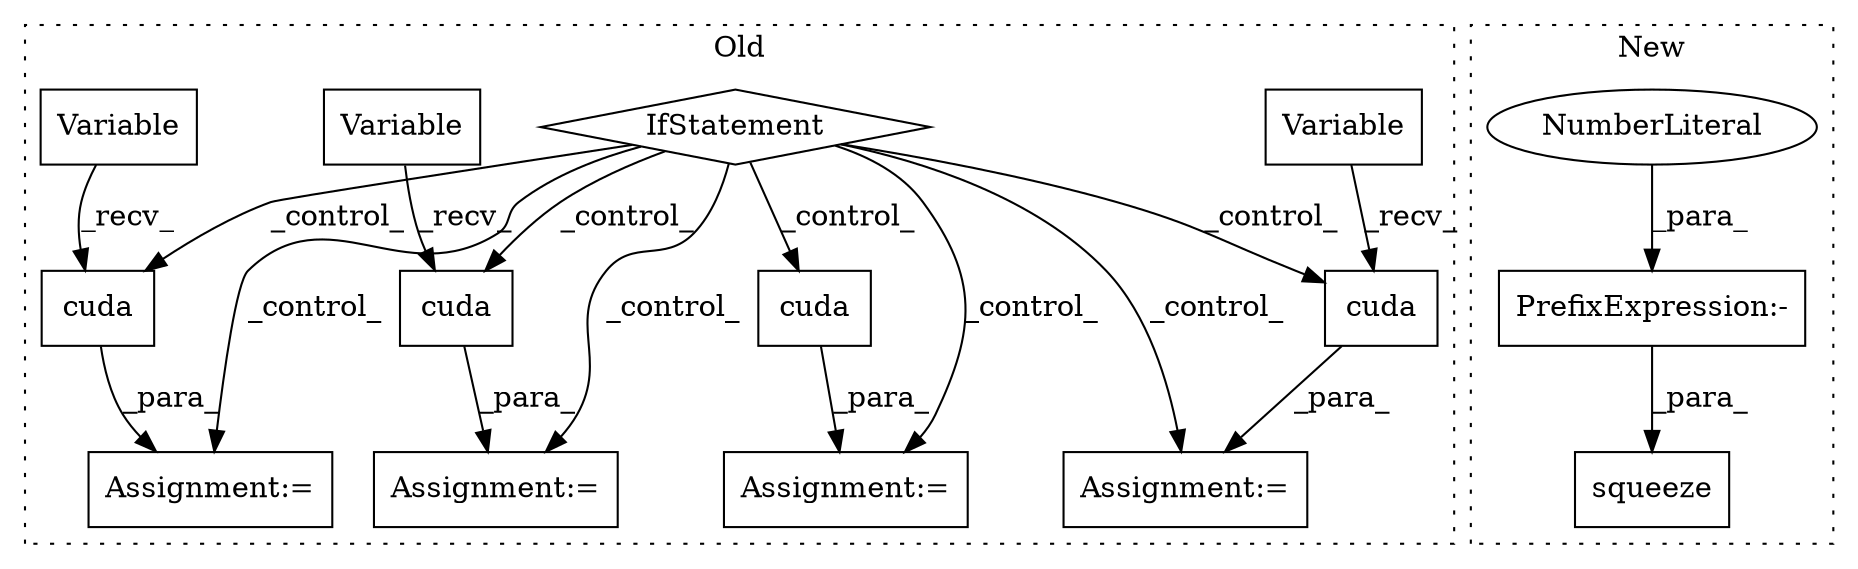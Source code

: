 digraph G {
subgraph cluster0 {
1 [label="Variable" a="32" s="5383,5420" l="9,1" shape="box"];
3 [label="Assignment:=" a="7" s="5592" l="1" shape="box"];
6 [label="cuda" a="32" s="5604" l="6" shape="box"];
7 [label="IfStatement" a="25" s="5435,5448" l="4,2" shape="diamond"];
8 [label="cuda" a="32" s="5518" l="6" shape="box"];
9 [label="Variable" a="32" s="5272,5305" l="9,1" shape="box"];
10 [label="Assignment:=" a="7" s="5511" l="1" shape="box"];
11 [label="cuda" a="32" s="5484" l="6" shape="box"];
12 [label="Variable" a="32" s="5170,5206" l="9,1" shape="box"];
13 [label="cuda" a="32" s="5560" l="6" shape="box"];
14 [label="Assignment:=" a="7" s="5474" l="1" shape="box"];
15 [label="Assignment:=" a="7" s="5549" l="1" shape="box"];
label = "Old";
style="dotted";
}
subgraph cluster1 {
2 [label="squeeze" a="32" s="5302,5312" l="8,1" shape="box"];
4 [label="PrefixExpression:-" a="38" s="5310" l="1" shape="box"];
5 [label="NumberLiteral" a="34" s="5311" l="1" shape="ellipse"];
label = "New";
style="dotted";
}
1 -> 6 [label="_recv_"];
4 -> 2 [label="_para_"];
5 -> 4 [label="_para_"];
6 -> 3 [label="_para_"];
7 -> 11 [label="_control_"];
7 -> 14 [label="_control_"];
7 -> 3 [label="_control_"];
7 -> 13 [label="_control_"];
7 -> 6 [label="_control_"];
7 -> 15 [label="_control_"];
7 -> 8 [label="_control_"];
7 -> 10 [label="_control_"];
8 -> 10 [label="_para_"];
9 -> 8 [label="_recv_"];
11 -> 14 [label="_para_"];
12 -> 11 [label="_recv_"];
13 -> 15 [label="_para_"];
}